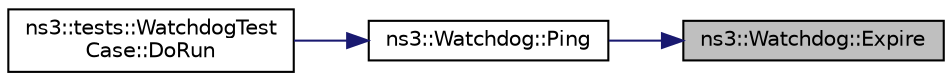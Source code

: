 digraph "ns3::Watchdog::Expire"
{
 // LATEX_PDF_SIZE
  edge [fontname="Helvetica",fontsize="10",labelfontname="Helvetica",labelfontsize="10"];
  node [fontname="Helvetica",fontsize="10",shape=record];
  rankdir="RL";
  Node1 [label="ns3::Watchdog::Expire",height=0.2,width=0.4,color="black", fillcolor="grey75", style="filled", fontcolor="black",tooltip="Internal callback invoked when the timer expires."];
  Node1 -> Node2 [dir="back",color="midnightblue",fontsize="10",style="solid",fontname="Helvetica"];
  Node2 [label="ns3::Watchdog::Ping",height=0.2,width=0.4,color="black", fillcolor="white", style="filled",URL="$classns3_1_1_watchdog.html#a979e51daa6b92c872a78857cfe54c41a",tooltip="Delay the timer."];
  Node2 -> Node3 [dir="back",color="midnightblue",fontsize="10",style="solid",fontname="Helvetica"];
  Node3 [label="ns3::tests::WatchdogTest\lCase::DoRun",height=0.2,width=0.4,color="black", fillcolor="white", style="filled",URL="$classns3_1_1tests_1_1_watchdog_test_case.html#ad428bfece8829738b5237aa92560b7f6",tooltip="Implementation to actually run this TestCase."];
}
